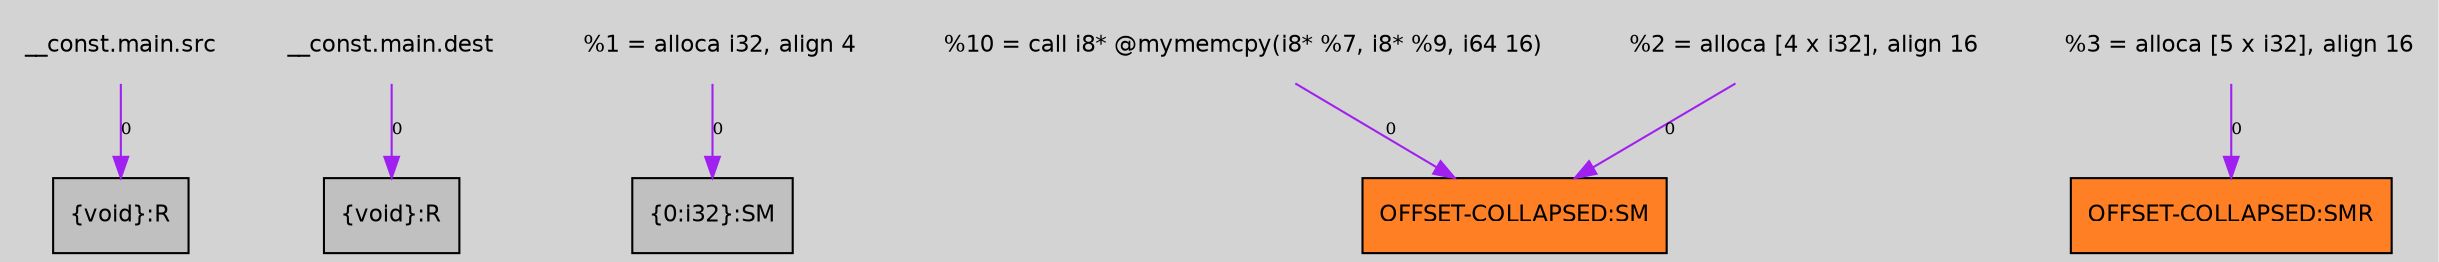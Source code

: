 digraph unnamed {
	graph [center=true, ratio=true, bgcolor=lightgray, fontname=Helvetica];
	node  [fontname=Helvetica, fontsize=11];

	Node0x4ac86b0 [shape=record,fillcolor=gray, style=filled,label="{\{void\}:R}"];
	Node0x4ae8e30 [shape=record,fillcolor=gray, style=filled,label="{\{void\}:R}"];
	Node0x4ae8ed0 [shape=record,fillcolor=gray, style=filled,label="{\{0:i32\}:SM}"];
	Node0x4ae8f90 [shape=record,fillcolor=chocolate1, style=filled,label="{OFFSET-COLLAPSED:SM}"];
	Node0x4ae9070 [shape=record,fillcolor=chocolate1, style=filled,label="{OFFSET-COLLAPSED:SMR}"];
	Node0x4ab1448 [shape=plaintext, label ="__const.main.src"];
	Node0x4ab1448 -> Node0x4ac86b0[arrowtail=tee,label="0",fontsize=8,color=purple];
	Node0x4ab3470 [shape=plaintext, label ="  %10 = call i8* @mymemcpy(i8* %7, i8* %9, i64 16)"];
	Node0x4ab3470 -> Node0x4ae8f90[arrowtail=tee,label="0",fontsize=8,color=purple];
	Node0x4ab2358 [shape=plaintext, label ="  %3 = alloca [5 x i32], align 16"];
	Node0x4ab2358 -> Node0x4ae9070[arrowtail=tee,label="0",fontsize=8,color=purple];
	Node0x4ab1e88 [shape=plaintext, label ="__const.main.dest"];
	Node0x4ab1e88 -> Node0x4ae8e30[arrowtail=tee,label="0",fontsize=8,color=purple];
	Node0x4ab2248 [shape=plaintext, label ="  %1 = alloca i32, align 4"];
	Node0x4ab2248 -> Node0x4ae8ed0[arrowtail=tee,label="0",fontsize=8,color=purple];
	Node0x4ab22c8 [shape=plaintext, label ="  %2 = alloca [4 x i32], align 16"];
	Node0x4ab22c8 -> Node0x4ae8f90[arrowtail=tee,label="0",fontsize=8,color=purple];
}

